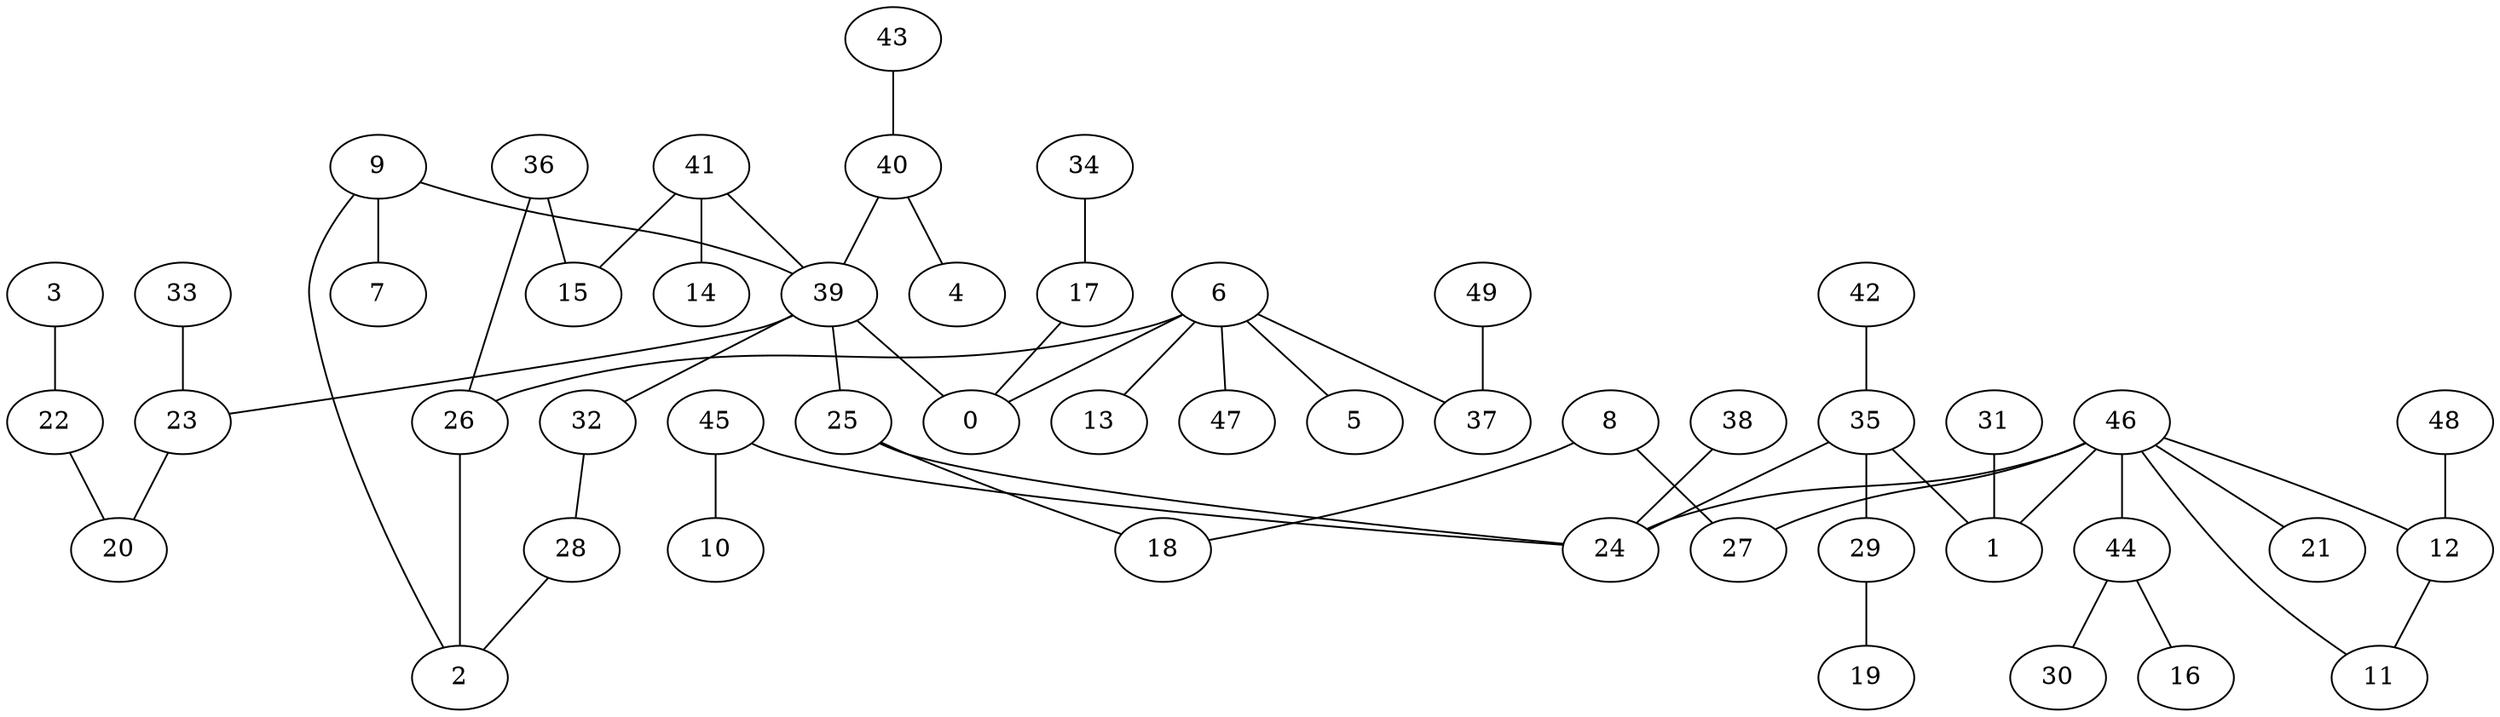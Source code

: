 digraph GG_graph {

subgraph G_graph {
edge [color = black]
"33" -> "23" [dir = none]
"43" -> "40" [dir = none]
"8" -> "27" [dir = none]
"48" -> "12" [dir = none]
"38" -> "24" [dir = none]
"31" -> "1" [dir = none]
"22" -> "20" [dir = none]
"29" -> "19" [dir = none]
"46" -> "44" [dir = none]
"46" -> "12" [dir = none]
"46" -> "27" [dir = none]
"46" -> "1" [dir = none]
"46" -> "11" [dir = none]
"46" -> "21" [dir = none]
"46" -> "24" [dir = none]
"9" -> "7" [dir = none]
"9" -> "2" [dir = none]
"9" -> "39" [dir = none]
"40" -> "4" [dir = none]
"40" -> "39" [dir = none]
"17" -> "0" [dir = none]
"36" -> "15" [dir = none]
"3" -> "22" [dir = none]
"45" -> "10" [dir = none]
"45" -> "24" [dir = none]
"6" -> "47" [dir = none]
"6" -> "26" [dir = none]
"6" -> "5" [dir = none]
"6" -> "37" [dir = none]
"6" -> "13" [dir = none]
"6" -> "0" [dir = none]
"39" -> "32" [dir = none]
"39" -> "23" [dir = none]
"39" -> "0" [dir = none]
"39" -> "25" [dir = none]
"23" -> "20" [dir = none]
"34" -> "17" [dir = none]
"28" -> "2" [dir = none]
"41" -> "15" [dir = none]
"41" -> "14" [dir = none]
"41" -> "39" [dir = none]
"42" -> "35" [dir = none]
"49" -> "37" [dir = none]
"25" -> "18" [dir = none]
"25" -> "24" [dir = none]
"35" -> "29" [dir = none]
"35" -> "24" [dir = none]
"44" -> "30" [dir = none]
"44" -> "16" [dir = none]
"26" -> "2" [dir = none]
"12" -> "11" [dir = none]
"8" -> "18" [dir = none]
"32" -> "28" [dir = none]
"35" -> "1" [dir = none]
"36" -> "26" [dir = none]
}

}
